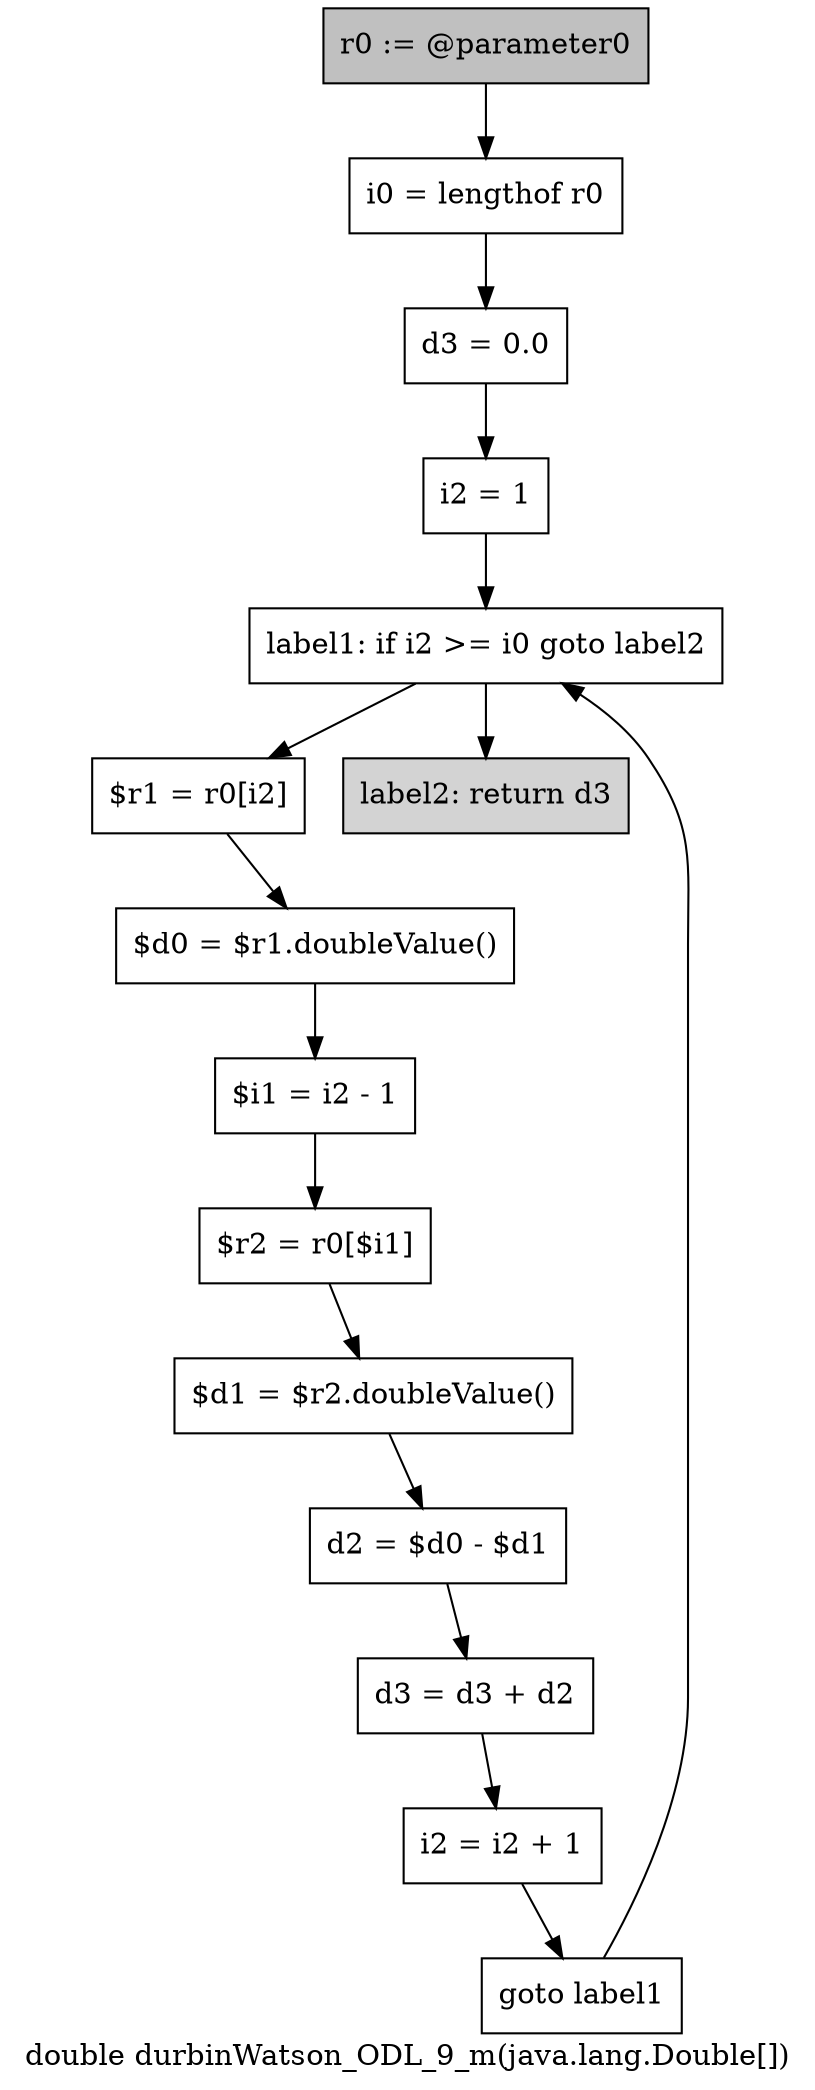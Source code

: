 digraph "double durbinWatson_ODL_9_m(java.lang.Double[])" {
    label="double durbinWatson_ODL_9_m(java.lang.Double[])";
    node [shape=box];
    "0" [style=filled,fillcolor=gray,label="r0 := @parameter0",];
    "1" [label="i0 = lengthof r0",];
    "0"->"1";
    "2" [label="d3 = 0.0",];
    "1"->"2";
    "3" [label="i2 = 1",];
    "2"->"3";
    "4" [label="label1: if i2 >= i0 goto label2",];
    "3"->"4";
    "5" [label="$r1 = r0[i2]",];
    "4"->"5";
    "14" [style=filled,fillcolor=lightgray,label="label2: return d3",];
    "4"->"14";
    "6" [label="$d0 = $r1.doubleValue()",];
    "5"->"6";
    "7" [label="$i1 = i2 - 1",];
    "6"->"7";
    "8" [label="$r2 = r0[$i1]",];
    "7"->"8";
    "9" [label="$d1 = $r2.doubleValue()",];
    "8"->"9";
    "10" [label="d2 = $d0 - $d1",];
    "9"->"10";
    "11" [label="d3 = d3 + d2",];
    "10"->"11";
    "12" [label="i2 = i2 + 1",];
    "11"->"12";
    "13" [label="goto label1",];
    "12"->"13";
    "13"->"4";
}
